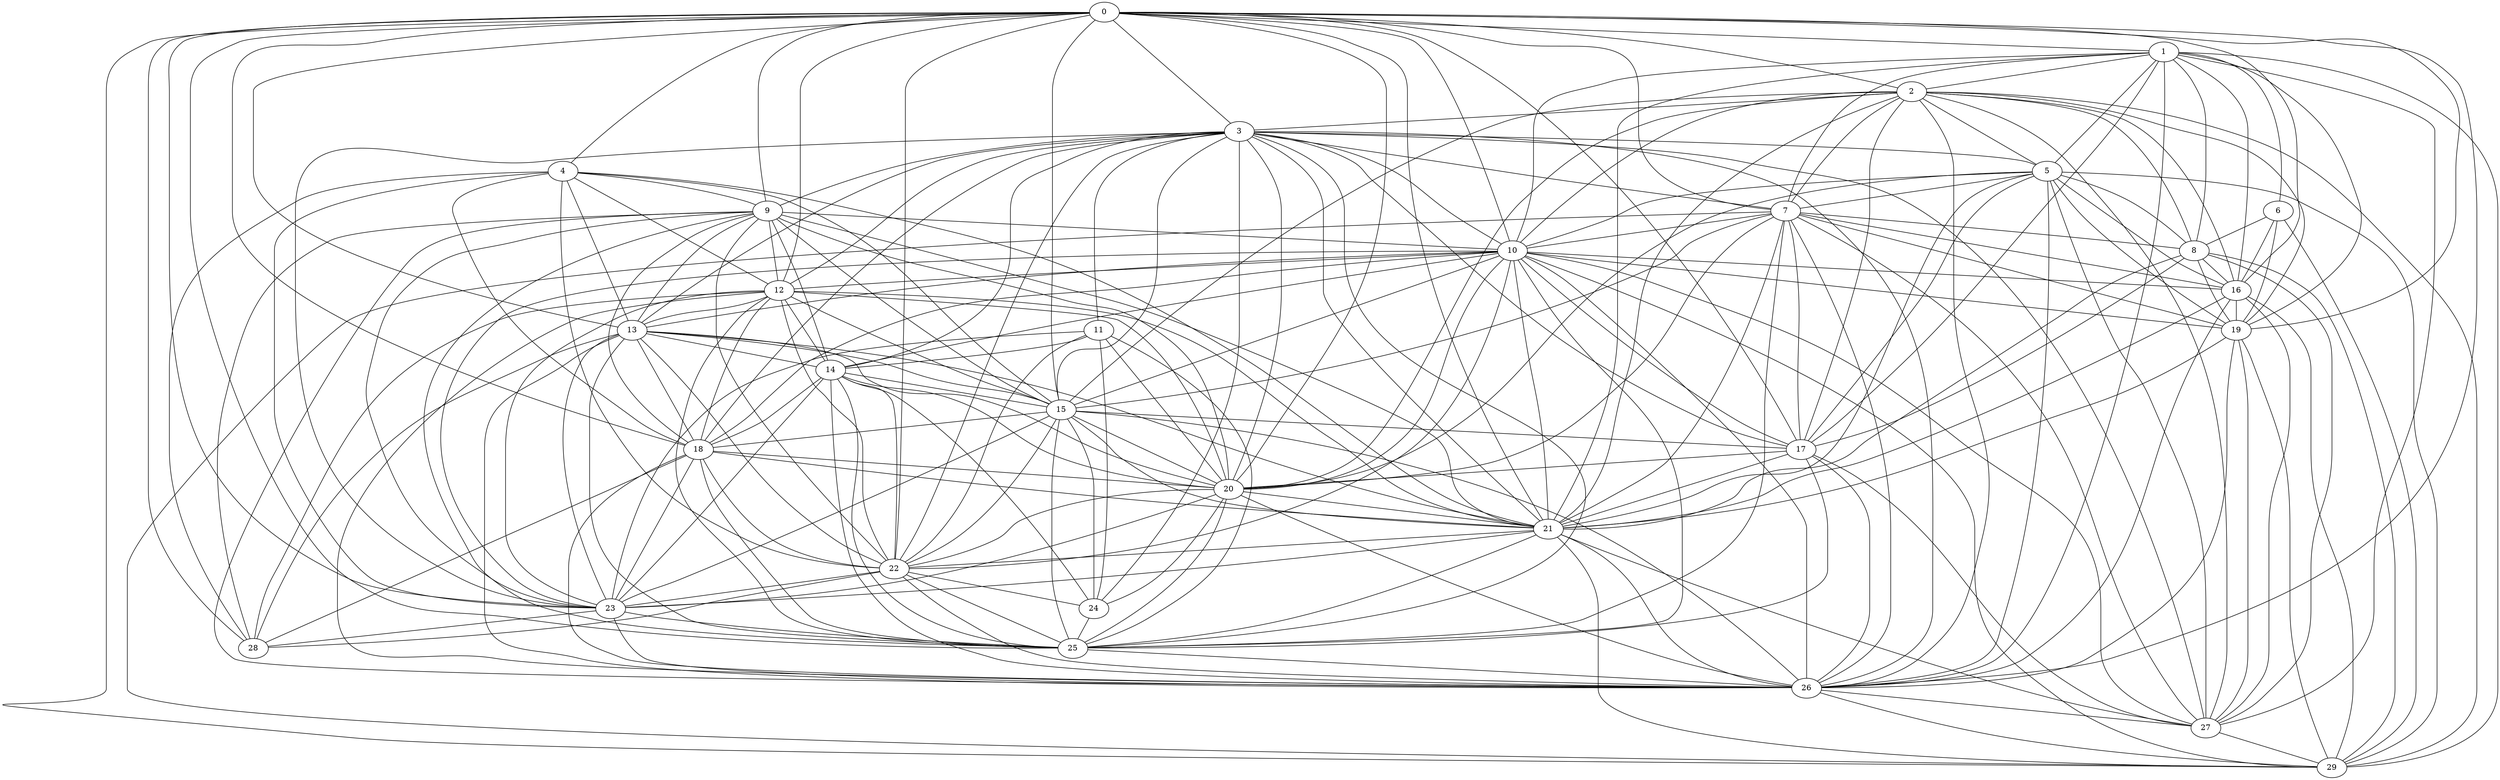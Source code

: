 graph grafoGeografico_30_46  {
0;
1;
2;
3;
4;
5;
6;
7;
8;
9;
10;
11;
12;
13;
14;
15;
16;
17;
18;
19;
20;
21;
22;
23;
24;
25;
26;
27;
28;
29;
0 -- 1;
0 -- 2;
0 -- 3;
0 -- 4;
0 -- 7;
0 -- 9;
0 -- 10;
0 -- 12;
0 -- 13;
0 -- 15;
0 -- 16;
0 -- 17;
0 -- 18;
0 -- 19;
0 -- 20;
0 -- 21;
0 -- 22;
0 -- 23;
0 -- 25;
0 -- 26;
0 -- 28;
0 -- 29;
1 -- 2;
1 -- 5;
1 -- 6;
1 -- 7;
1 -- 8;
1 -- 10;
1 -- 16;
1 -- 17;
1 -- 19;
1 -- 21;
1 -- 26;
1 -- 27;
1 -- 29;
2 -- 3;
2 -- 5;
2 -- 7;
2 -- 8;
2 -- 10;
2 -- 15;
2 -- 16;
2 -- 17;
2 -- 19;
2 -- 20;
2 -- 21;
2 -- 26;
2 -- 27;
2 -- 29;
3 -- 5;
3 -- 7;
3 -- 9;
3 -- 10;
3 -- 11;
3 -- 12;
3 -- 13;
3 -- 14;
3 -- 15;
3 -- 17;
3 -- 18;
3 -- 20;
3 -- 21;
3 -- 22;
3 -- 23;
3 -- 24;
3 -- 25;
3 -- 26;
3 -- 27;
4 -- 9;
4 -- 12;
4 -- 13;
4 -- 15;
4 -- 18;
4 -- 21;
4 -- 22;
4 -- 23;
4 -- 28;
5 -- 7;
5 -- 8;
5 -- 10;
5 -- 16;
5 -- 17;
5 -- 19;
5 -- 20;
5 -- 21;
5 -- 26;
5 -- 27;
5 -- 29;
6 -- 8;
6 -- 16;
6 -- 19;
6 -- 29;
7 -- 8;
7 -- 10;
7 -- 15;
7 -- 16;
7 -- 17;
7 -- 19;
7 -- 20;
7 -- 21;
7 -- 25;
7 -- 26;
7 -- 27;
7 -- 29;
8 -- 16;
8 -- 17;
8 -- 19;
8 -- 21;
8 -- 27;
8 -- 29;
9 -- 10;
9 -- 12;
9 -- 13;
9 -- 14;
9 -- 15;
9 -- 18;
9 -- 20;
9 -- 21;
9 -- 22;
9 -- 23;
9 -- 25;
9 -- 26;
9 -- 28;
10 -- 12;
10 -- 13;
10 -- 14;
10 -- 15;
10 -- 16;
10 -- 17;
10 -- 18;
10 -- 19;
10 -- 20;
10 -- 21;
10 -- 22;
10 -- 23;
10 -- 25;
10 -- 26;
10 -- 27;
10 -- 29;
11 -- 14;
11 -- 20;
11 -- 22;
11 -- 23;
11 -- 24;
11 -- 25;
12 -- 13;
12 -- 14;
12 -- 15;
12 -- 18;
12 -- 20;
12 -- 21;
12 -- 22;
12 -- 23;
12 -- 25;
12 -- 26;
12 -- 28;
13 -- 14;
13 -- 15;
13 -- 18;
13 -- 20;
13 -- 21;
13 -- 22;
13 -- 23;
13 -- 25;
13 -- 26;
13 -- 28;
14 -- 15;
14 -- 18;
14 -- 20;
14 -- 22;
14 -- 23;
14 -- 24;
14 -- 25;
14 -- 26;
15 -- 17;
15 -- 18;
15 -- 20;
15 -- 21;
15 -- 22;
15 -- 23;
15 -- 24;
15 -- 25;
15 -- 26;
16 -- 19;
16 -- 21;
16 -- 26;
16 -- 27;
16 -- 29;
17 -- 20;
17 -- 21;
17 -- 25;
17 -- 26;
17 -- 27;
18 -- 20;
18 -- 21;
18 -- 22;
18 -- 23;
18 -- 25;
18 -- 26;
18 -- 28;
19 -- 21;
19 -- 26;
19 -- 27;
19 -- 29;
20 -- 21;
20 -- 22;
20 -- 23;
20 -- 24;
20 -- 25;
20 -- 26;
21 -- 22;
21 -- 23;
21 -- 25;
21 -- 26;
21 -- 27;
21 -- 29;
22 -- 23;
22 -- 24;
22 -- 25;
22 -- 26;
22 -- 28;
23 -- 25;
23 -- 26;
23 -- 28;
24 -- 25;
25 -- 26;
26 -- 27;
26 -- 29;
27 -- 29;
}